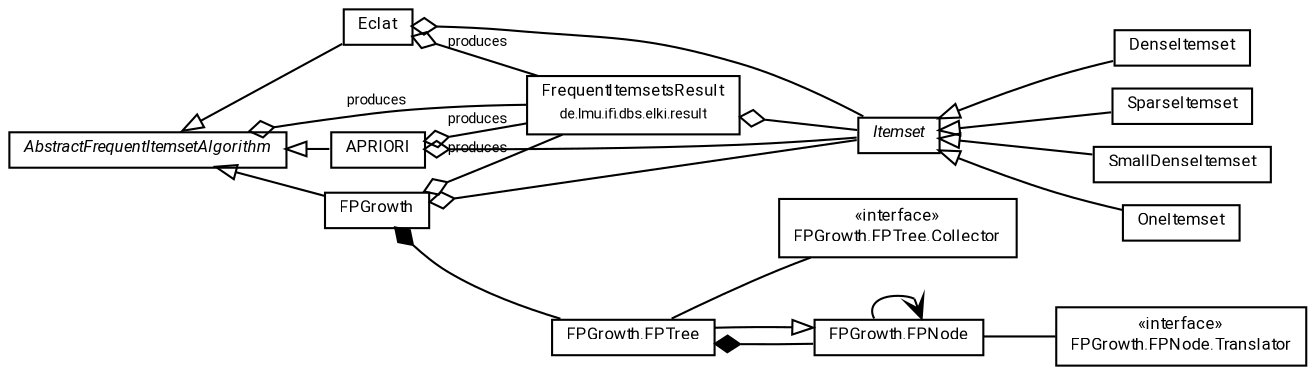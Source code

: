 #!/usr/local/bin/dot
#
# Class diagram 
# Generated by UMLGraph version R5_7_2-60-g0e99a6 (http://www.spinellis.gr/umlgraph/)
#

digraph G {
	graph [fontnames="svg"]
	edge [fontname="Roboto",fontsize=7,labelfontname="Roboto",labelfontsize=7,color="black"];
	node [fontname="Roboto",fontcolor="black",fontsize=8,shape=plaintext,margin=0,width=0,height=0];
	nodesep=0.15;
	ranksep=0.25;
	rankdir=LR;
	// de.lmu.ifi.dbs.elki.result.FrequentItemsetsResult
	c738100 [label=<<table title="de.lmu.ifi.dbs.elki.result.FrequentItemsetsResult" border="0" cellborder="1" cellspacing="0" cellpadding="2" href="../../result/FrequentItemsetsResult.html" target="_parent">
		<tr><td><table border="0" cellspacing="0" cellpadding="1">
		<tr><td align="center" balign="center"> <font face="Roboto">FrequentItemsetsResult</font> </td></tr>
		<tr><td align="center" balign="center"> <font face="Roboto" point-size="7.0">de.lmu.ifi.dbs.elki.result</font> </td></tr>
		</table></td></tr>
		</table>>, URL="../../result/FrequentItemsetsResult.html"];
	// de.lmu.ifi.dbs.elki.algorithm.itemsetmining.APRIORI
	c738101 [label=<<table title="de.lmu.ifi.dbs.elki.algorithm.itemsetmining.APRIORI" border="0" cellborder="1" cellspacing="0" cellpadding="2" href="APRIORI.html" target="_parent">
		<tr><td><table border="0" cellspacing="0" cellpadding="1">
		<tr><td align="center" balign="center"> <font face="Roboto">APRIORI</font> </td></tr>
		</table></td></tr>
		</table>>, URL="APRIORI.html"];
	// de.lmu.ifi.dbs.elki.algorithm.itemsetmining.Itemset
	c738103 [label=<<table title="de.lmu.ifi.dbs.elki.algorithm.itemsetmining.Itemset" border="0" cellborder="1" cellspacing="0" cellpadding="2" href="Itemset.html" target="_parent">
		<tr><td><table border="0" cellspacing="0" cellpadding="1">
		<tr><td align="center" balign="center"> <font face="Roboto"><i>Itemset</i></font> </td></tr>
		</table></td></tr>
		</table>>, URL="Itemset.html"];
	// de.lmu.ifi.dbs.elki.algorithm.itemsetmining.OneItemset
	c738104 [label=<<table title="de.lmu.ifi.dbs.elki.algorithm.itemsetmining.OneItemset" border="0" cellborder="1" cellspacing="0" cellpadding="2" href="OneItemset.html" target="_parent">
		<tr><td><table border="0" cellspacing="0" cellpadding="1">
		<tr><td align="center" balign="center"> <font face="Roboto">OneItemset</font> </td></tr>
		</table></td></tr>
		</table>>, URL="OneItemset.html"];
	// de.lmu.ifi.dbs.elki.algorithm.itemsetmining.DenseItemset
	c738105 [label=<<table title="de.lmu.ifi.dbs.elki.algorithm.itemsetmining.DenseItemset" border="0" cellborder="1" cellspacing="0" cellpadding="2" href="DenseItemset.html" target="_parent">
		<tr><td><table border="0" cellspacing="0" cellpadding="1">
		<tr><td align="center" balign="center"> <font face="Roboto">DenseItemset</font> </td></tr>
		</table></td></tr>
		</table>>, URL="DenseItemset.html"];
	// de.lmu.ifi.dbs.elki.algorithm.itemsetmining.SparseItemset
	c738106 [label=<<table title="de.lmu.ifi.dbs.elki.algorithm.itemsetmining.SparseItemset" border="0" cellborder="1" cellspacing="0" cellpadding="2" href="SparseItemset.html" target="_parent">
		<tr><td><table border="0" cellspacing="0" cellpadding="1">
		<tr><td align="center" balign="center"> <font face="Roboto">SparseItemset</font> </td></tr>
		</table></td></tr>
		</table>>, URL="SparseItemset.html"];
	// de.lmu.ifi.dbs.elki.algorithm.itemsetmining.Eclat
	c738107 [label=<<table title="de.lmu.ifi.dbs.elki.algorithm.itemsetmining.Eclat" border="0" cellborder="1" cellspacing="0" cellpadding="2" href="Eclat.html" target="_parent">
		<tr><td><table border="0" cellspacing="0" cellpadding="1">
		<tr><td align="center" balign="center"> <font face="Roboto">Eclat</font> </td></tr>
		</table></td></tr>
		</table>>, URL="Eclat.html"];
	// de.lmu.ifi.dbs.elki.algorithm.itemsetmining.FPGrowth
	c738127 [label=<<table title="de.lmu.ifi.dbs.elki.algorithm.itemsetmining.FPGrowth" border="0" cellborder="1" cellspacing="0" cellpadding="2" href="FPGrowth.html" target="_parent">
		<tr><td><table border="0" cellspacing="0" cellpadding="1">
		<tr><td align="center" balign="center"> <font face="Roboto">FPGrowth</font> </td></tr>
		</table></td></tr>
		</table>>, URL="FPGrowth.html"];
	// de.lmu.ifi.dbs.elki.algorithm.itemsetmining.FPGrowth.FPTree
	c738128 [label=<<table title="de.lmu.ifi.dbs.elki.algorithm.itemsetmining.FPGrowth.FPTree" border="0" cellborder="1" cellspacing="0" cellpadding="2" href="FPGrowth.FPTree.html" target="_parent">
		<tr><td><table border="0" cellspacing="0" cellpadding="1">
		<tr><td align="center" balign="center"> <font face="Roboto">FPGrowth.FPTree</font> </td></tr>
		</table></td></tr>
		</table>>, URL="FPGrowth.FPTree.html"];
	// de.lmu.ifi.dbs.elki.algorithm.itemsetmining.FPGrowth.FPTree.Collector
	c738129 [label=<<table title="de.lmu.ifi.dbs.elki.algorithm.itemsetmining.FPGrowth.FPTree.Collector" border="0" cellborder="1" cellspacing="0" cellpadding="2" href="FPGrowth.FPTree.Collector.html" target="_parent">
		<tr><td><table border="0" cellspacing="0" cellpadding="1">
		<tr><td align="center" balign="center"> &#171;interface&#187; </td></tr>
		<tr><td align="center" balign="center"> <font face="Roboto">FPGrowth.FPTree.Collector</font> </td></tr>
		</table></td></tr>
		</table>>, URL="FPGrowth.FPTree.Collector.html"];
	// de.lmu.ifi.dbs.elki.algorithm.itemsetmining.FPGrowth.FPNode
	c738130 [label=<<table title="de.lmu.ifi.dbs.elki.algorithm.itemsetmining.FPGrowth.FPNode" border="0" cellborder="1" cellspacing="0" cellpadding="2" href="FPGrowth.FPNode.html" target="_parent">
		<tr><td><table border="0" cellspacing="0" cellpadding="1">
		<tr><td align="center" balign="center"> <font face="Roboto">FPGrowth.FPNode</font> </td></tr>
		</table></td></tr>
		</table>>, URL="FPGrowth.FPNode.html"];
	// de.lmu.ifi.dbs.elki.algorithm.itemsetmining.FPGrowth.FPNode.Translator
	c738131 [label=<<table title="de.lmu.ifi.dbs.elki.algorithm.itemsetmining.FPGrowth.FPNode.Translator" border="0" cellborder="1" cellspacing="0" cellpadding="2" href="FPGrowth.FPNode.Translator.html" target="_parent">
		<tr><td><table border="0" cellspacing="0" cellpadding="1">
		<tr><td align="center" balign="center"> &#171;interface&#187; </td></tr>
		<tr><td align="center" balign="center"> <font face="Roboto">FPGrowth.FPNode.Translator</font> </td></tr>
		</table></td></tr>
		</table>>, URL="FPGrowth.FPNode.Translator.html"];
	// de.lmu.ifi.dbs.elki.algorithm.itemsetmining.SmallDenseItemset
	c738133 [label=<<table title="de.lmu.ifi.dbs.elki.algorithm.itemsetmining.SmallDenseItemset" border="0" cellborder="1" cellspacing="0" cellpadding="2" href="SmallDenseItemset.html" target="_parent">
		<tr><td><table border="0" cellspacing="0" cellpadding="1">
		<tr><td align="center" balign="center"> <font face="Roboto">SmallDenseItemset</font> </td></tr>
		</table></td></tr>
		</table>>, URL="SmallDenseItemset.html"];
	// de.lmu.ifi.dbs.elki.algorithm.itemsetmining.AbstractFrequentItemsetAlgorithm
	c738134 [label=<<table title="de.lmu.ifi.dbs.elki.algorithm.itemsetmining.AbstractFrequentItemsetAlgorithm" border="0" cellborder="1" cellspacing="0" cellpadding="2" href="AbstractFrequentItemsetAlgorithm.html" target="_parent">
		<tr><td><table border="0" cellspacing="0" cellpadding="1">
		<tr><td align="center" balign="center"> <font face="Roboto"><i>AbstractFrequentItemsetAlgorithm</i></font> </td></tr>
		</table></td></tr>
		</table>>, URL="AbstractFrequentItemsetAlgorithm.html"];
	// de.lmu.ifi.dbs.elki.result.FrequentItemsetsResult has de.lmu.ifi.dbs.elki.algorithm.itemsetmining.Itemset
	c738100 -> c738103 [arrowhead=none,arrowtail=ediamond,dir=back,weight=4];
	// de.lmu.ifi.dbs.elki.algorithm.itemsetmining.APRIORI extends de.lmu.ifi.dbs.elki.algorithm.itemsetmining.AbstractFrequentItemsetAlgorithm
	c738134 -> c738101 [arrowtail=empty,dir=back,weight=10];
	// de.lmu.ifi.dbs.elki.algorithm.itemsetmining.APRIORI has de.lmu.ifi.dbs.elki.algorithm.itemsetmining.Itemset
	c738101 -> c738103 [arrowhead=none,arrowtail=ediamond,dir=back,weight=4];
	// de.lmu.ifi.dbs.elki.algorithm.itemsetmining.APRIORI has de.lmu.ifi.dbs.elki.result.FrequentItemsetsResult
	c738101 -> c738100 [arrowhead=none,arrowtail=ediamond,dir=back,weight=4,label="produces"];
	// de.lmu.ifi.dbs.elki.algorithm.itemsetmining.OneItemset extends de.lmu.ifi.dbs.elki.algorithm.itemsetmining.Itemset
	c738103 -> c738104 [arrowtail=empty,dir=back,weight=10];
	// de.lmu.ifi.dbs.elki.algorithm.itemsetmining.DenseItemset extends de.lmu.ifi.dbs.elki.algorithm.itemsetmining.Itemset
	c738103 -> c738105 [arrowtail=empty,dir=back,weight=10];
	// de.lmu.ifi.dbs.elki.algorithm.itemsetmining.SparseItemset extends de.lmu.ifi.dbs.elki.algorithm.itemsetmining.Itemset
	c738103 -> c738106 [arrowtail=empty,dir=back,weight=10];
	// de.lmu.ifi.dbs.elki.algorithm.itemsetmining.Eclat extends de.lmu.ifi.dbs.elki.algorithm.itemsetmining.AbstractFrequentItemsetAlgorithm
	c738134 -> c738107 [arrowtail=empty,dir=back,weight=10];
	// de.lmu.ifi.dbs.elki.algorithm.itemsetmining.Eclat has de.lmu.ifi.dbs.elki.algorithm.itemsetmining.Itemset
	c738107 -> c738103 [arrowhead=none,arrowtail=ediamond,dir=back,weight=4];
	// de.lmu.ifi.dbs.elki.algorithm.itemsetmining.Eclat has de.lmu.ifi.dbs.elki.result.FrequentItemsetsResult
	c738107 -> c738100 [arrowhead=none,arrowtail=ediamond,dir=back,weight=4,label="produces"];
	// de.lmu.ifi.dbs.elki.algorithm.itemsetmining.FPGrowth extends de.lmu.ifi.dbs.elki.algorithm.itemsetmining.AbstractFrequentItemsetAlgorithm
	c738134 -> c738127 [arrowtail=empty,dir=back,weight=10];
	// de.lmu.ifi.dbs.elki.algorithm.itemsetmining.FPGrowth composed de.lmu.ifi.dbs.elki.algorithm.itemsetmining.FPGrowth.FPTree
	c738127 -> c738128 [arrowhead=none,arrowtail=diamond,dir=back,weight=6];
	// de.lmu.ifi.dbs.elki.algorithm.itemsetmining.FPGrowth has de.lmu.ifi.dbs.elki.algorithm.itemsetmining.Itemset
	c738127 -> c738103 [arrowhead=none,arrowtail=ediamond,dir=back,weight=4];
	// de.lmu.ifi.dbs.elki.algorithm.itemsetmining.FPGrowth has de.lmu.ifi.dbs.elki.result.FrequentItemsetsResult
	c738127 -> c738100 [arrowhead=none,arrowtail=ediamond,dir=back,weight=4,label="produces"];
	// de.lmu.ifi.dbs.elki.algorithm.itemsetmining.FPGrowth.FPTree extends de.lmu.ifi.dbs.elki.algorithm.itemsetmining.FPGrowth.FPNode
	c738130 -> c738128 [arrowtail=empty,dir=back,weight=10];
	// de.lmu.ifi.dbs.elki.algorithm.itemsetmining.FPGrowth.FPTree composed de.lmu.ifi.dbs.elki.algorithm.itemsetmining.FPGrowth.FPNode
	c738128 -> c738130 [arrowhead=none,arrowtail=diamond,dir=back,weight=6];
	// de.lmu.ifi.dbs.elki.algorithm.itemsetmining.FPGrowth.FPTree assoc de.lmu.ifi.dbs.elki.algorithm.itemsetmining.FPGrowth.FPTree.Collector
	c738128 -> c738129 [arrowhead=none,weight=2];
	// de.lmu.ifi.dbs.elki.algorithm.itemsetmining.FPGrowth.FPNode assoc de.lmu.ifi.dbs.elki.algorithm.itemsetmining.FPGrowth.FPNode.Translator
	c738130 -> c738131 [arrowhead=none,weight=2];
	// de.lmu.ifi.dbs.elki.algorithm.itemsetmining.SmallDenseItemset extends de.lmu.ifi.dbs.elki.algorithm.itemsetmining.Itemset
	c738103 -> c738133 [arrowtail=empty,dir=back,weight=10];
	// de.lmu.ifi.dbs.elki.algorithm.itemsetmining.AbstractFrequentItemsetAlgorithm has de.lmu.ifi.dbs.elki.result.FrequentItemsetsResult
	c738134 -> c738100 [arrowhead=none,arrowtail=ediamond,dir=back,weight=4,label="produces"];
	// de.lmu.ifi.dbs.elki.algorithm.itemsetmining.FPGrowth.FPNode navassoc de.lmu.ifi.dbs.elki.algorithm.itemsetmining.FPGrowth.FPNode
	c738130 -> c738130 [arrowhead=open,weight=1];
}

